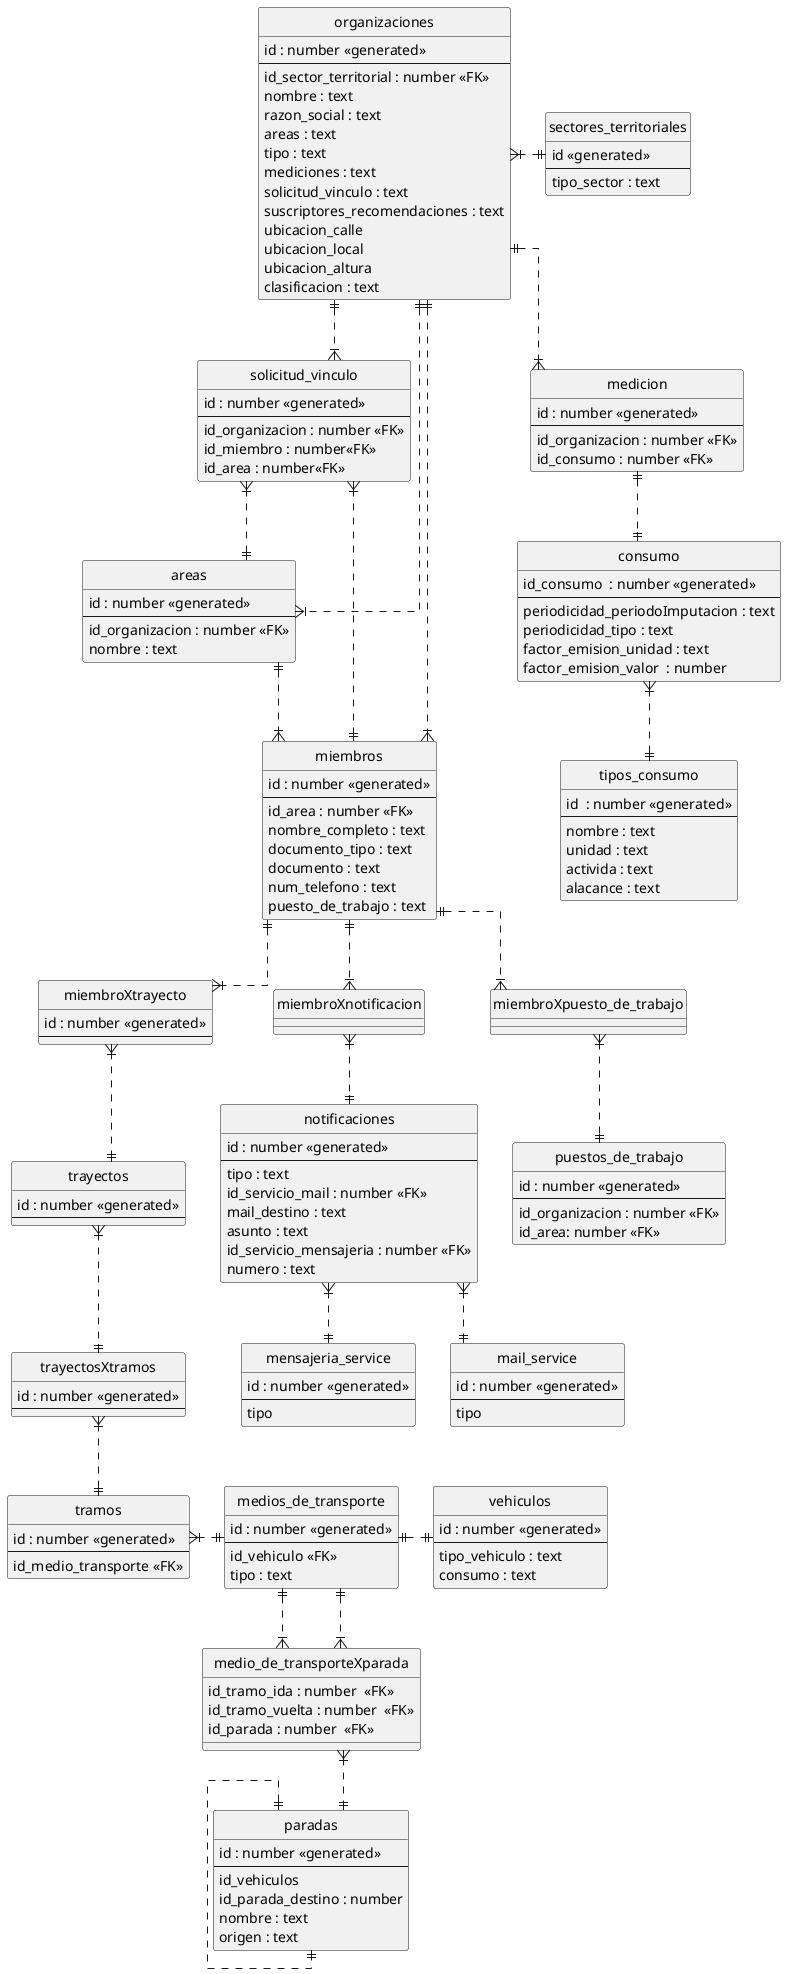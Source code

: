 @startuml
' hide the spot
hide circle

' avoid problems with angled crows feet
skinparam linetype ortho
entity sectores_territoriales {
    id <<generated>>
    --
    tipo_sector : text
}

entity organizaciones {
  id : number <<generated>>
  --
  id_sector_territorial : number <<FK>>
  nombre : text
  razon_social : text
  areas : text
  tipo : text
  mediciones : text
  solicitud_vinculo : text
  suscriptores_recomendaciones : text
  ubicacion_calle
  ubicacion_local
  ubicacion_altura
  clasificacion : text
}
organizaciones }|.|| sectores_territoriales
entity areas {
  id : number <<generated>>
  --
  id_organizacion : number <<FK>>
  nombre : text
}

entity miembros {
  id : number <<generated>>
  --
  id_area : number <<FK>>
  nombre_completo : text
  documento_tipo : text
  documento : text
  num_telefono : text
  puesto_de_trabajo : text
}


organizaciones ||..|{ miembros

entity trayectos {
  id : number <<generated>>
  --
}
entity trayectosXtramos {
  id : number <<generated>>
  --
}
entity miembroXtrayecto {
  id : number <<generated>>
  --
}

entity tramos {
  id : number <<generated>>
  --
  id_medio_transporte <<FK>>
}

trayectos }|..|| trayectosXtramos
trayectosXtramos }|..|| tramos

entity medicion {
  id : number <<generated>>
  --
  id_organizacion : number <<FK>>
  id_consumo : number <<FK>>
}

entity solicitud_vinculo {
  id : number <<generated>>
  --
  id_organizacion : number <<FK>>
  id_miembro : number<<FK>>
  id_area : number<<FK>>
}
solicitud_vinculo }|..|| miembros
solicitud_vinculo }|..|| areas
entity puestos_de_trabajo {
  id : number <<generated>>
  --
  id_organizacion : number <<FK>>
  id_area: number <<FK>>
}

entity notificaciones {
  id : number <<generated>>
  --
  tipo : text
  id_servicio_mail : number <<FK>>
  mail_destino : text
  asunto : text
  id_servicio_mensajeria : number <<FK>>
  numero : text
}

entity mail_service {
    id : number <<generated>>
    --
    tipo
}

entity mensajeria_service {
    id : number <<generated>>
    --
    tipo
}
notificaciones }|..|| mail_service
notificaciones }|..|| mensajeria_service
entity medios_de_transporte {
    id : number <<generated>>
    --
    id_vehiculo <<FK>>
    tipo : text
}
tramos }|.|| medios_de_transporte

entity paradas {
  id : number <<generated>>
  --
  id_vehiculos
  id_parada_destino : number
  nombre : text
  origen : text
}

entity medio_de_transporteXparada {
    id_tramo_ida : number  <<FK>>
    id_tramo_vuelta : number  <<FK>>
    id_parada : number  <<FK>>
}

entity vehiculos {
  id : number <<generated>>
  --
  tipo_vehiculo : text
  consumo : text
}
medios_de_transporte ||.|| vehiculos
entity consumo {
    id_consumo  : number <<generated>>
    --
    periodicidad_periodoImputacion : text
    periodicidad_tipo : text
    factor_emision_unidad : text
    factor_emision_valor  : number
}

entity tipos_consumo {
    id  : number <<generated>>
    --
    nombre : text
    unidad : text
    activida : text
    alacance : text
}
consumo }|..|| tipos_consumo
organizaciones ||..|{ areas
organizaciones ||..|{ medicion
organizaciones ||..|{ solicitud_vinculo

medicion ||..|| consumo
areas ||..|{ miembros
miembros ||..|{ miembroXtrayecto
miembroXtrayecto }|..|| trayectos
miembros ||..|{ miembroXnotificacion
miembroXnotificacion }|..|| notificaciones

miembros ||..|{ miembroXpuesto_de_trabajo
miembroXpuesto_de_trabajo }|..|| puestos_de_trabajo

medios_de_transporte ||..|{ medio_de_transporteXparada
medios_de_transporte ||..|{ medio_de_transporteXparada
medio_de_transporteXparada }|..|| paradas

paradas ||.|| paradas
@enduml